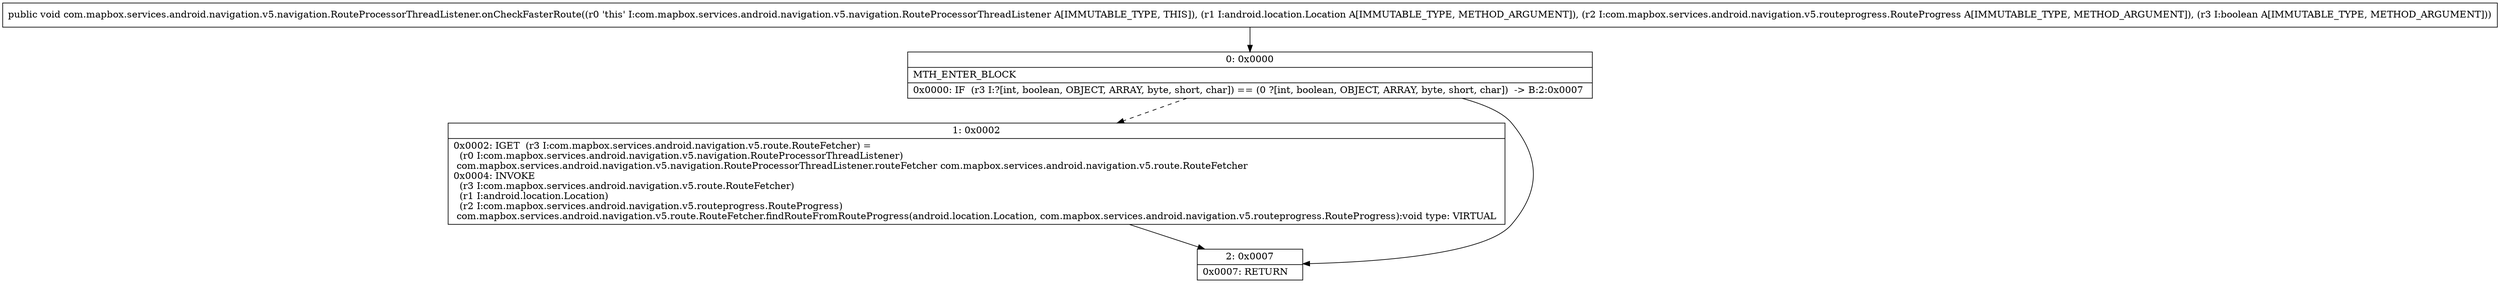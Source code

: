digraph "CFG forcom.mapbox.services.android.navigation.v5.navigation.RouteProcessorThreadListener.onCheckFasterRoute(Landroid\/location\/Location;Lcom\/mapbox\/services\/android\/navigation\/v5\/routeprogress\/RouteProgress;Z)V" {
Node_0 [shape=record,label="{0\:\ 0x0000|MTH_ENTER_BLOCK\l|0x0000: IF  (r3 I:?[int, boolean, OBJECT, ARRAY, byte, short, char]) == (0 ?[int, boolean, OBJECT, ARRAY, byte, short, char])  \-\> B:2:0x0007 \l}"];
Node_1 [shape=record,label="{1\:\ 0x0002|0x0002: IGET  (r3 I:com.mapbox.services.android.navigation.v5.route.RouteFetcher) = \l  (r0 I:com.mapbox.services.android.navigation.v5.navigation.RouteProcessorThreadListener)\l com.mapbox.services.android.navigation.v5.navigation.RouteProcessorThreadListener.routeFetcher com.mapbox.services.android.navigation.v5.route.RouteFetcher \l0x0004: INVOKE  \l  (r3 I:com.mapbox.services.android.navigation.v5.route.RouteFetcher)\l  (r1 I:android.location.Location)\l  (r2 I:com.mapbox.services.android.navigation.v5.routeprogress.RouteProgress)\l com.mapbox.services.android.navigation.v5.route.RouteFetcher.findRouteFromRouteProgress(android.location.Location, com.mapbox.services.android.navigation.v5.routeprogress.RouteProgress):void type: VIRTUAL \l}"];
Node_2 [shape=record,label="{2\:\ 0x0007|0x0007: RETURN   \l}"];
MethodNode[shape=record,label="{public void com.mapbox.services.android.navigation.v5.navigation.RouteProcessorThreadListener.onCheckFasterRoute((r0 'this' I:com.mapbox.services.android.navigation.v5.navigation.RouteProcessorThreadListener A[IMMUTABLE_TYPE, THIS]), (r1 I:android.location.Location A[IMMUTABLE_TYPE, METHOD_ARGUMENT]), (r2 I:com.mapbox.services.android.navigation.v5.routeprogress.RouteProgress A[IMMUTABLE_TYPE, METHOD_ARGUMENT]), (r3 I:boolean A[IMMUTABLE_TYPE, METHOD_ARGUMENT])) }"];
MethodNode -> Node_0;
Node_0 -> Node_1[style=dashed];
Node_0 -> Node_2;
Node_1 -> Node_2;
}

